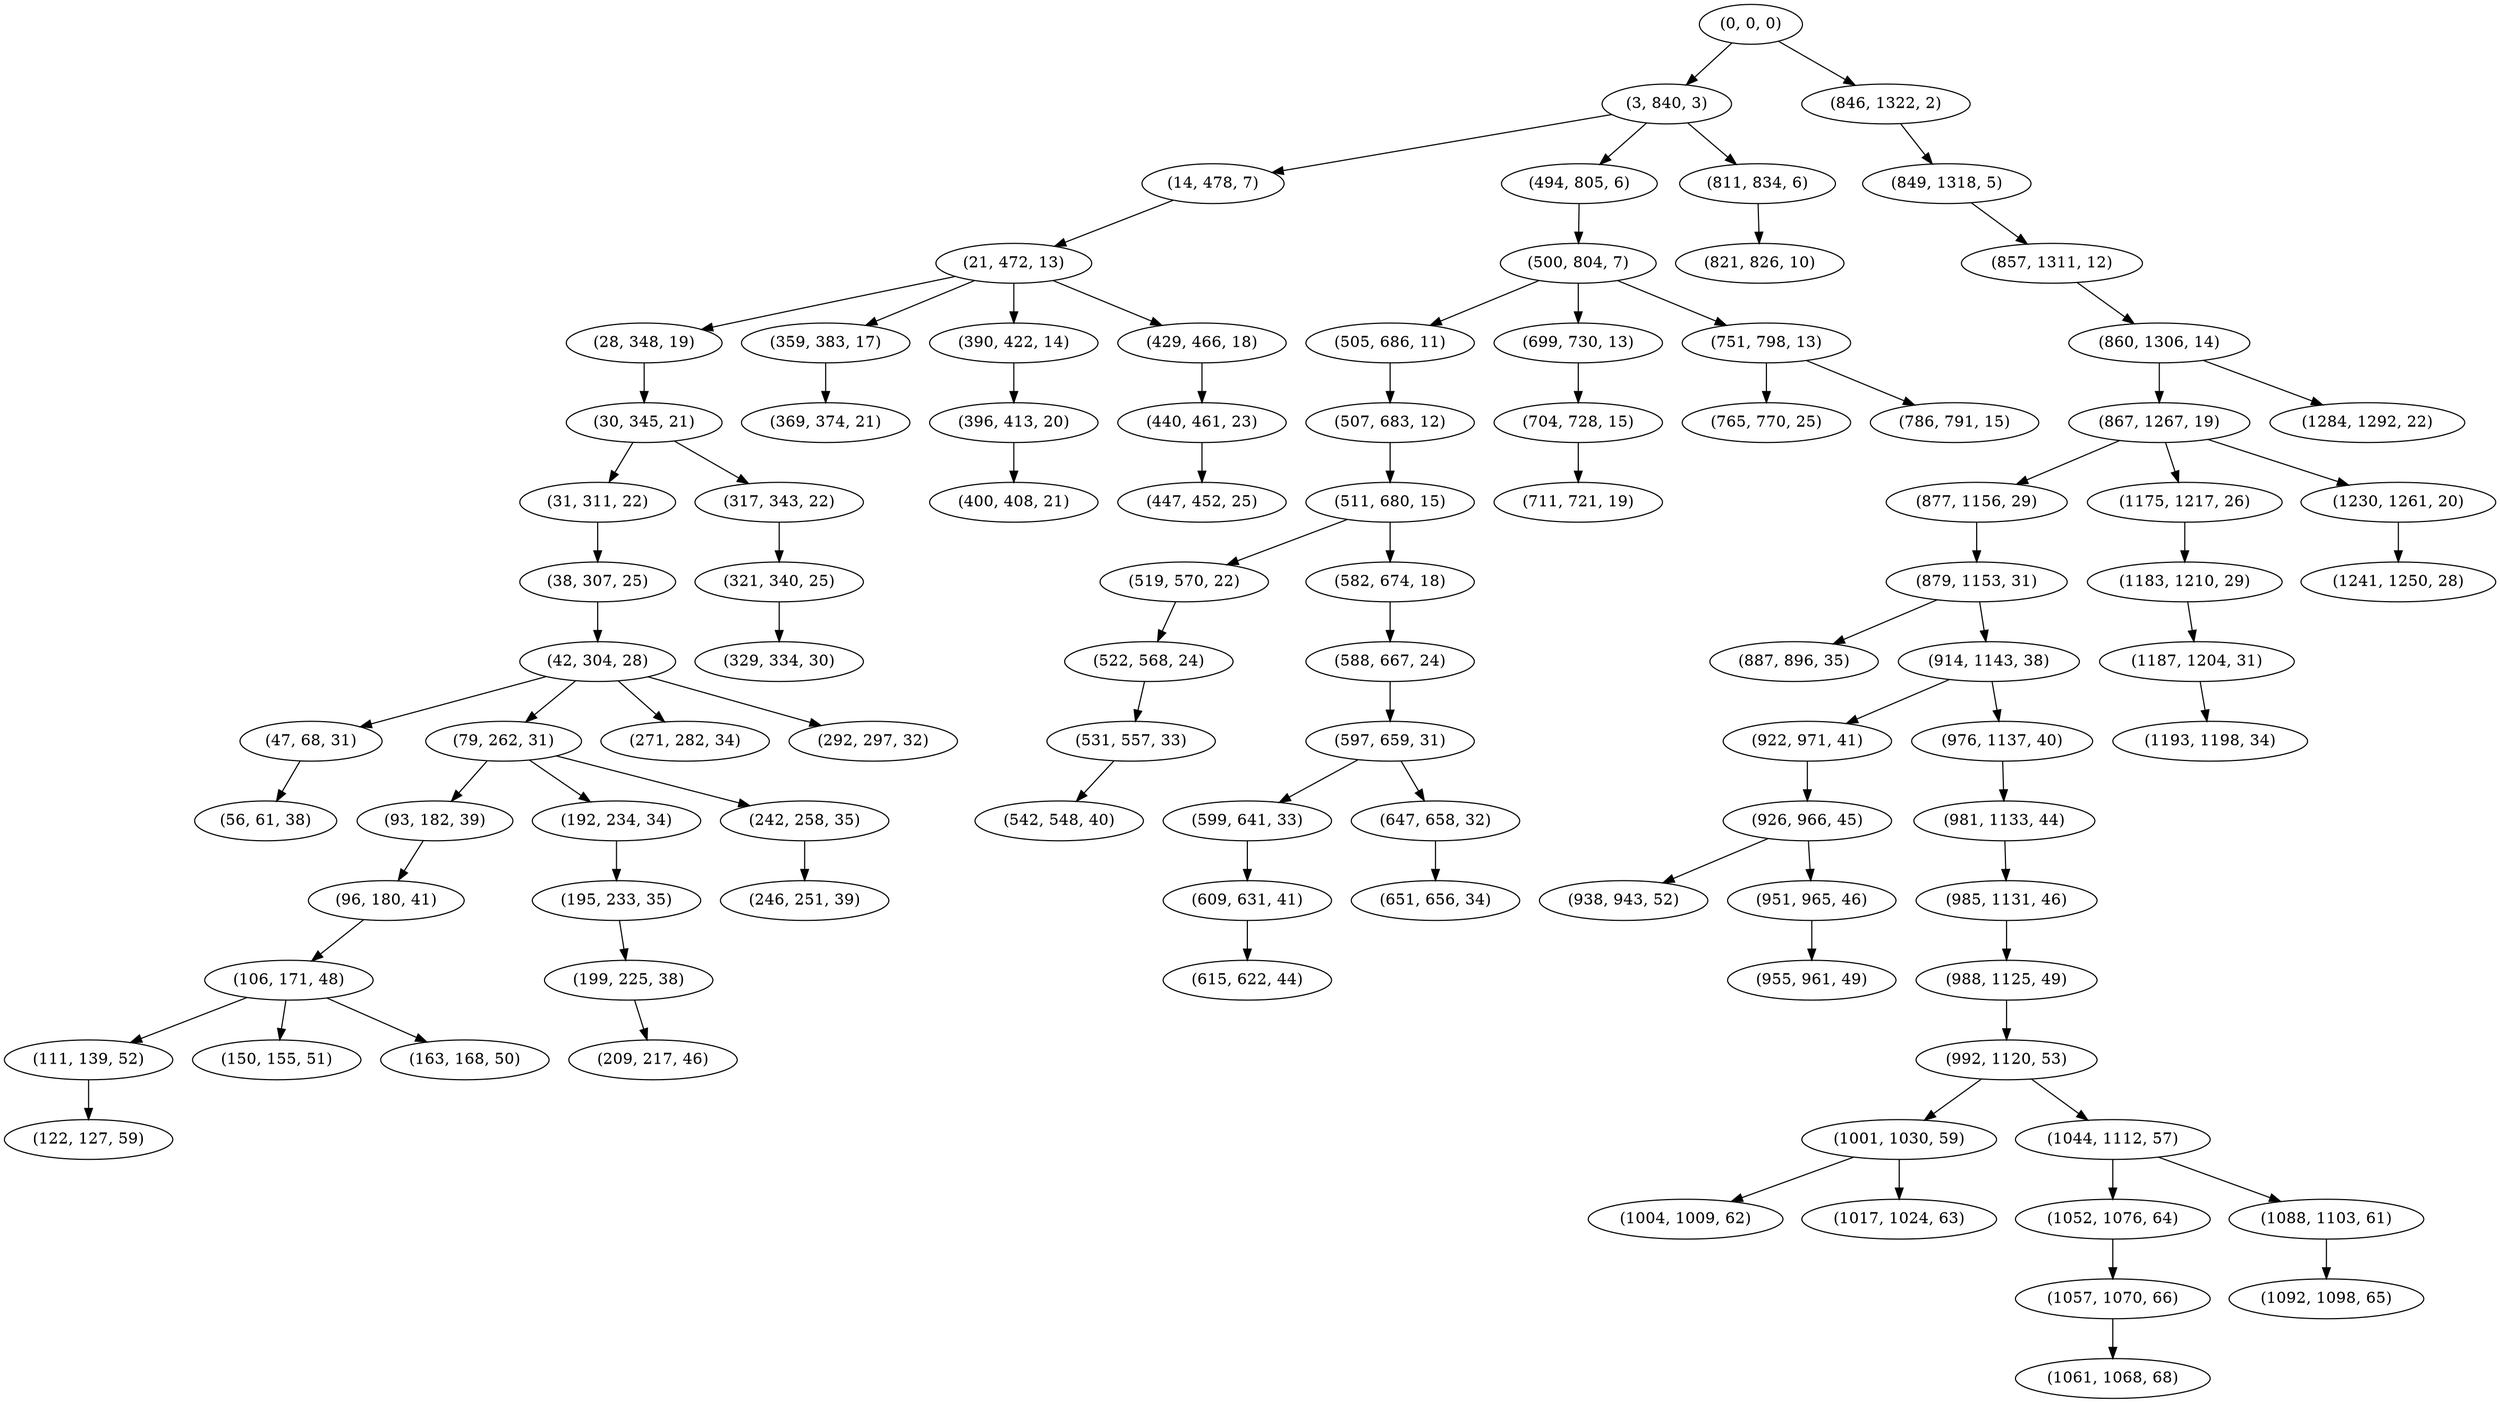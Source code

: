 digraph tree {
    "(0, 0, 0)";
    "(3, 840, 3)";
    "(14, 478, 7)";
    "(21, 472, 13)";
    "(28, 348, 19)";
    "(30, 345, 21)";
    "(31, 311, 22)";
    "(38, 307, 25)";
    "(42, 304, 28)";
    "(47, 68, 31)";
    "(56, 61, 38)";
    "(79, 262, 31)";
    "(93, 182, 39)";
    "(96, 180, 41)";
    "(106, 171, 48)";
    "(111, 139, 52)";
    "(122, 127, 59)";
    "(150, 155, 51)";
    "(163, 168, 50)";
    "(192, 234, 34)";
    "(195, 233, 35)";
    "(199, 225, 38)";
    "(209, 217, 46)";
    "(242, 258, 35)";
    "(246, 251, 39)";
    "(271, 282, 34)";
    "(292, 297, 32)";
    "(317, 343, 22)";
    "(321, 340, 25)";
    "(329, 334, 30)";
    "(359, 383, 17)";
    "(369, 374, 21)";
    "(390, 422, 14)";
    "(396, 413, 20)";
    "(400, 408, 21)";
    "(429, 466, 18)";
    "(440, 461, 23)";
    "(447, 452, 25)";
    "(494, 805, 6)";
    "(500, 804, 7)";
    "(505, 686, 11)";
    "(507, 683, 12)";
    "(511, 680, 15)";
    "(519, 570, 22)";
    "(522, 568, 24)";
    "(531, 557, 33)";
    "(542, 548, 40)";
    "(582, 674, 18)";
    "(588, 667, 24)";
    "(597, 659, 31)";
    "(599, 641, 33)";
    "(609, 631, 41)";
    "(615, 622, 44)";
    "(647, 658, 32)";
    "(651, 656, 34)";
    "(699, 730, 13)";
    "(704, 728, 15)";
    "(711, 721, 19)";
    "(751, 798, 13)";
    "(765, 770, 25)";
    "(786, 791, 15)";
    "(811, 834, 6)";
    "(821, 826, 10)";
    "(846, 1322, 2)";
    "(849, 1318, 5)";
    "(857, 1311, 12)";
    "(860, 1306, 14)";
    "(867, 1267, 19)";
    "(877, 1156, 29)";
    "(879, 1153, 31)";
    "(887, 896, 35)";
    "(914, 1143, 38)";
    "(922, 971, 41)";
    "(926, 966, 45)";
    "(938, 943, 52)";
    "(951, 965, 46)";
    "(955, 961, 49)";
    "(976, 1137, 40)";
    "(981, 1133, 44)";
    "(985, 1131, 46)";
    "(988, 1125, 49)";
    "(992, 1120, 53)";
    "(1001, 1030, 59)";
    "(1004, 1009, 62)";
    "(1017, 1024, 63)";
    "(1044, 1112, 57)";
    "(1052, 1076, 64)";
    "(1057, 1070, 66)";
    "(1061, 1068, 68)";
    "(1088, 1103, 61)";
    "(1092, 1098, 65)";
    "(1175, 1217, 26)";
    "(1183, 1210, 29)";
    "(1187, 1204, 31)";
    "(1193, 1198, 34)";
    "(1230, 1261, 20)";
    "(1241, 1250, 28)";
    "(1284, 1292, 22)";
    "(0, 0, 0)" -> "(3, 840, 3)";
    "(0, 0, 0)" -> "(846, 1322, 2)";
    "(3, 840, 3)" -> "(14, 478, 7)";
    "(3, 840, 3)" -> "(494, 805, 6)";
    "(3, 840, 3)" -> "(811, 834, 6)";
    "(14, 478, 7)" -> "(21, 472, 13)";
    "(21, 472, 13)" -> "(28, 348, 19)";
    "(21, 472, 13)" -> "(359, 383, 17)";
    "(21, 472, 13)" -> "(390, 422, 14)";
    "(21, 472, 13)" -> "(429, 466, 18)";
    "(28, 348, 19)" -> "(30, 345, 21)";
    "(30, 345, 21)" -> "(31, 311, 22)";
    "(30, 345, 21)" -> "(317, 343, 22)";
    "(31, 311, 22)" -> "(38, 307, 25)";
    "(38, 307, 25)" -> "(42, 304, 28)";
    "(42, 304, 28)" -> "(47, 68, 31)";
    "(42, 304, 28)" -> "(79, 262, 31)";
    "(42, 304, 28)" -> "(271, 282, 34)";
    "(42, 304, 28)" -> "(292, 297, 32)";
    "(47, 68, 31)" -> "(56, 61, 38)";
    "(79, 262, 31)" -> "(93, 182, 39)";
    "(79, 262, 31)" -> "(192, 234, 34)";
    "(79, 262, 31)" -> "(242, 258, 35)";
    "(93, 182, 39)" -> "(96, 180, 41)";
    "(96, 180, 41)" -> "(106, 171, 48)";
    "(106, 171, 48)" -> "(111, 139, 52)";
    "(106, 171, 48)" -> "(150, 155, 51)";
    "(106, 171, 48)" -> "(163, 168, 50)";
    "(111, 139, 52)" -> "(122, 127, 59)";
    "(192, 234, 34)" -> "(195, 233, 35)";
    "(195, 233, 35)" -> "(199, 225, 38)";
    "(199, 225, 38)" -> "(209, 217, 46)";
    "(242, 258, 35)" -> "(246, 251, 39)";
    "(317, 343, 22)" -> "(321, 340, 25)";
    "(321, 340, 25)" -> "(329, 334, 30)";
    "(359, 383, 17)" -> "(369, 374, 21)";
    "(390, 422, 14)" -> "(396, 413, 20)";
    "(396, 413, 20)" -> "(400, 408, 21)";
    "(429, 466, 18)" -> "(440, 461, 23)";
    "(440, 461, 23)" -> "(447, 452, 25)";
    "(494, 805, 6)" -> "(500, 804, 7)";
    "(500, 804, 7)" -> "(505, 686, 11)";
    "(500, 804, 7)" -> "(699, 730, 13)";
    "(500, 804, 7)" -> "(751, 798, 13)";
    "(505, 686, 11)" -> "(507, 683, 12)";
    "(507, 683, 12)" -> "(511, 680, 15)";
    "(511, 680, 15)" -> "(519, 570, 22)";
    "(511, 680, 15)" -> "(582, 674, 18)";
    "(519, 570, 22)" -> "(522, 568, 24)";
    "(522, 568, 24)" -> "(531, 557, 33)";
    "(531, 557, 33)" -> "(542, 548, 40)";
    "(582, 674, 18)" -> "(588, 667, 24)";
    "(588, 667, 24)" -> "(597, 659, 31)";
    "(597, 659, 31)" -> "(599, 641, 33)";
    "(597, 659, 31)" -> "(647, 658, 32)";
    "(599, 641, 33)" -> "(609, 631, 41)";
    "(609, 631, 41)" -> "(615, 622, 44)";
    "(647, 658, 32)" -> "(651, 656, 34)";
    "(699, 730, 13)" -> "(704, 728, 15)";
    "(704, 728, 15)" -> "(711, 721, 19)";
    "(751, 798, 13)" -> "(765, 770, 25)";
    "(751, 798, 13)" -> "(786, 791, 15)";
    "(811, 834, 6)" -> "(821, 826, 10)";
    "(846, 1322, 2)" -> "(849, 1318, 5)";
    "(849, 1318, 5)" -> "(857, 1311, 12)";
    "(857, 1311, 12)" -> "(860, 1306, 14)";
    "(860, 1306, 14)" -> "(867, 1267, 19)";
    "(860, 1306, 14)" -> "(1284, 1292, 22)";
    "(867, 1267, 19)" -> "(877, 1156, 29)";
    "(867, 1267, 19)" -> "(1175, 1217, 26)";
    "(867, 1267, 19)" -> "(1230, 1261, 20)";
    "(877, 1156, 29)" -> "(879, 1153, 31)";
    "(879, 1153, 31)" -> "(887, 896, 35)";
    "(879, 1153, 31)" -> "(914, 1143, 38)";
    "(914, 1143, 38)" -> "(922, 971, 41)";
    "(914, 1143, 38)" -> "(976, 1137, 40)";
    "(922, 971, 41)" -> "(926, 966, 45)";
    "(926, 966, 45)" -> "(938, 943, 52)";
    "(926, 966, 45)" -> "(951, 965, 46)";
    "(951, 965, 46)" -> "(955, 961, 49)";
    "(976, 1137, 40)" -> "(981, 1133, 44)";
    "(981, 1133, 44)" -> "(985, 1131, 46)";
    "(985, 1131, 46)" -> "(988, 1125, 49)";
    "(988, 1125, 49)" -> "(992, 1120, 53)";
    "(992, 1120, 53)" -> "(1001, 1030, 59)";
    "(992, 1120, 53)" -> "(1044, 1112, 57)";
    "(1001, 1030, 59)" -> "(1004, 1009, 62)";
    "(1001, 1030, 59)" -> "(1017, 1024, 63)";
    "(1044, 1112, 57)" -> "(1052, 1076, 64)";
    "(1044, 1112, 57)" -> "(1088, 1103, 61)";
    "(1052, 1076, 64)" -> "(1057, 1070, 66)";
    "(1057, 1070, 66)" -> "(1061, 1068, 68)";
    "(1088, 1103, 61)" -> "(1092, 1098, 65)";
    "(1175, 1217, 26)" -> "(1183, 1210, 29)";
    "(1183, 1210, 29)" -> "(1187, 1204, 31)";
    "(1187, 1204, 31)" -> "(1193, 1198, 34)";
    "(1230, 1261, 20)" -> "(1241, 1250, 28)";
}

